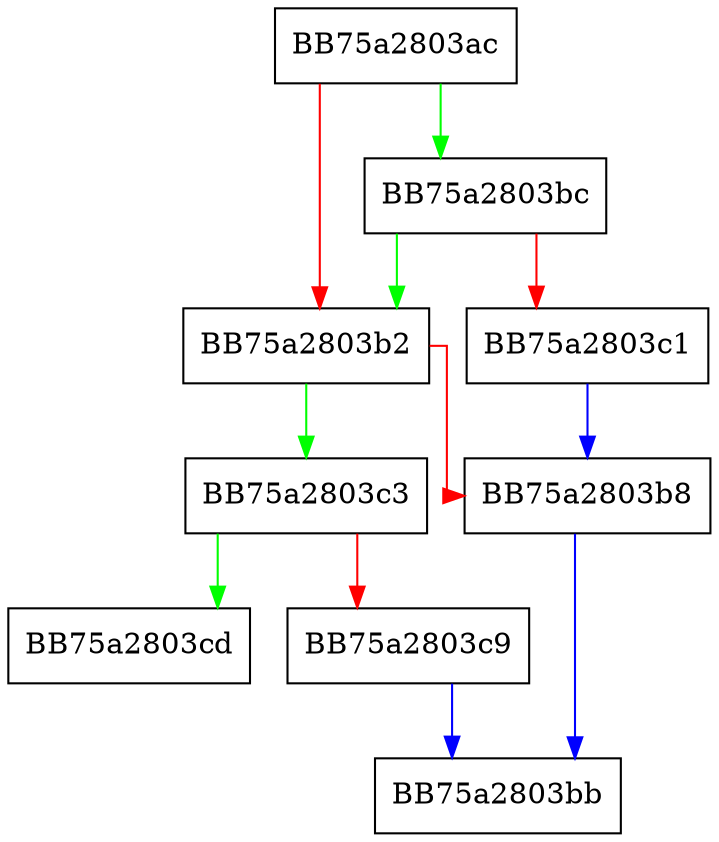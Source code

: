 digraph sqlite3ValueBytes {
  node [shape="box"];
  graph [splines=ortho];
  BB75a2803ac -> BB75a2803bc [color="green"];
  BB75a2803ac -> BB75a2803b2 [color="red"];
  BB75a2803b2 -> BB75a2803c3 [color="green"];
  BB75a2803b2 -> BB75a2803b8 [color="red"];
  BB75a2803b8 -> BB75a2803bb [color="blue"];
  BB75a2803bc -> BB75a2803b2 [color="green"];
  BB75a2803bc -> BB75a2803c1 [color="red"];
  BB75a2803c1 -> BB75a2803b8 [color="blue"];
  BB75a2803c3 -> BB75a2803cd [color="green"];
  BB75a2803c3 -> BB75a2803c9 [color="red"];
  BB75a2803c9 -> BB75a2803bb [color="blue"];
}